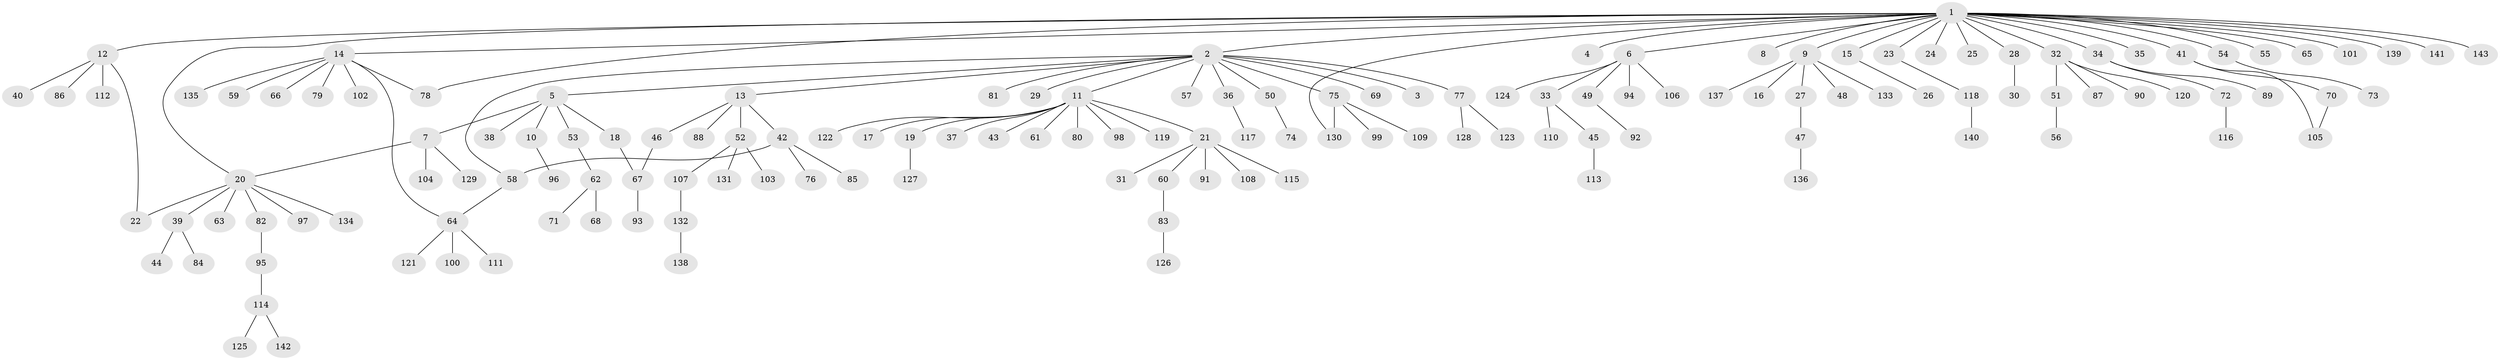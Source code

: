 // coarse degree distribution, {25: 0.009433962264150943, 13: 0.009433962264150943, 1: 0.6698113207547169, 6: 0.009433962264150943, 5: 0.0660377358490566, 3: 0.05660377358490566, 10: 0.009433962264150943, 7: 0.018867924528301886, 2: 0.1509433962264151}
// Generated by graph-tools (version 1.1) at 2025/23/03/03/25 07:23:54]
// undirected, 143 vertices, 150 edges
graph export_dot {
graph [start="1"]
  node [color=gray90,style=filled];
  1;
  2;
  3;
  4;
  5;
  6;
  7;
  8;
  9;
  10;
  11;
  12;
  13;
  14;
  15;
  16;
  17;
  18;
  19;
  20;
  21;
  22;
  23;
  24;
  25;
  26;
  27;
  28;
  29;
  30;
  31;
  32;
  33;
  34;
  35;
  36;
  37;
  38;
  39;
  40;
  41;
  42;
  43;
  44;
  45;
  46;
  47;
  48;
  49;
  50;
  51;
  52;
  53;
  54;
  55;
  56;
  57;
  58;
  59;
  60;
  61;
  62;
  63;
  64;
  65;
  66;
  67;
  68;
  69;
  70;
  71;
  72;
  73;
  74;
  75;
  76;
  77;
  78;
  79;
  80;
  81;
  82;
  83;
  84;
  85;
  86;
  87;
  88;
  89;
  90;
  91;
  92;
  93;
  94;
  95;
  96;
  97;
  98;
  99;
  100;
  101;
  102;
  103;
  104;
  105;
  106;
  107;
  108;
  109;
  110;
  111;
  112;
  113;
  114;
  115;
  116;
  117;
  118;
  119;
  120;
  121;
  122;
  123;
  124;
  125;
  126;
  127;
  128;
  129;
  130;
  131;
  132;
  133;
  134;
  135;
  136;
  137;
  138;
  139;
  140;
  141;
  142;
  143;
  1 -- 2;
  1 -- 4;
  1 -- 6;
  1 -- 8;
  1 -- 9;
  1 -- 12;
  1 -- 14;
  1 -- 15;
  1 -- 20;
  1 -- 23;
  1 -- 24;
  1 -- 25;
  1 -- 28;
  1 -- 32;
  1 -- 34;
  1 -- 35;
  1 -- 41;
  1 -- 54;
  1 -- 55;
  1 -- 65;
  1 -- 78;
  1 -- 101;
  1 -- 130;
  1 -- 139;
  1 -- 141;
  1 -- 143;
  2 -- 3;
  2 -- 5;
  2 -- 11;
  2 -- 13;
  2 -- 29;
  2 -- 36;
  2 -- 50;
  2 -- 57;
  2 -- 58;
  2 -- 69;
  2 -- 75;
  2 -- 77;
  2 -- 81;
  5 -- 7;
  5 -- 10;
  5 -- 18;
  5 -- 38;
  5 -- 53;
  6 -- 33;
  6 -- 49;
  6 -- 94;
  6 -- 106;
  6 -- 124;
  7 -- 20;
  7 -- 104;
  7 -- 129;
  9 -- 16;
  9 -- 27;
  9 -- 48;
  9 -- 133;
  9 -- 137;
  10 -- 96;
  11 -- 17;
  11 -- 19;
  11 -- 21;
  11 -- 37;
  11 -- 43;
  11 -- 61;
  11 -- 80;
  11 -- 98;
  11 -- 119;
  11 -- 122;
  12 -- 22;
  12 -- 40;
  12 -- 86;
  12 -- 112;
  13 -- 42;
  13 -- 46;
  13 -- 52;
  13 -- 88;
  14 -- 59;
  14 -- 64;
  14 -- 66;
  14 -- 78;
  14 -- 79;
  14 -- 102;
  14 -- 135;
  15 -- 26;
  18 -- 67;
  19 -- 127;
  20 -- 22;
  20 -- 39;
  20 -- 63;
  20 -- 82;
  20 -- 97;
  20 -- 134;
  21 -- 31;
  21 -- 60;
  21 -- 91;
  21 -- 108;
  21 -- 115;
  23 -- 118;
  27 -- 47;
  28 -- 30;
  32 -- 51;
  32 -- 87;
  32 -- 90;
  32 -- 120;
  33 -- 45;
  33 -- 110;
  34 -- 72;
  34 -- 89;
  36 -- 117;
  39 -- 44;
  39 -- 84;
  41 -- 70;
  41 -- 105;
  42 -- 58;
  42 -- 76;
  42 -- 85;
  45 -- 113;
  46 -- 67;
  47 -- 136;
  49 -- 92;
  50 -- 74;
  51 -- 56;
  52 -- 103;
  52 -- 107;
  52 -- 131;
  53 -- 62;
  54 -- 73;
  58 -- 64;
  60 -- 83;
  62 -- 68;
  62 -- 71;
  64 -- 100;
  64 -- 111;
  64 -- 121;
  67 -- 93;
  70 -- 105;
  72 -- 116;
  75 -- 99;
  75 -- 109;
  75 -- 130;
  77 -- 123;
  77 -- 128;
  82 -- 95;
  83 -- 126;
  95 -- 114;
  107 -- 132;
  114 -- 125;
  114 -- 142;
  118 -- 140;
  132 -- 138;
}
